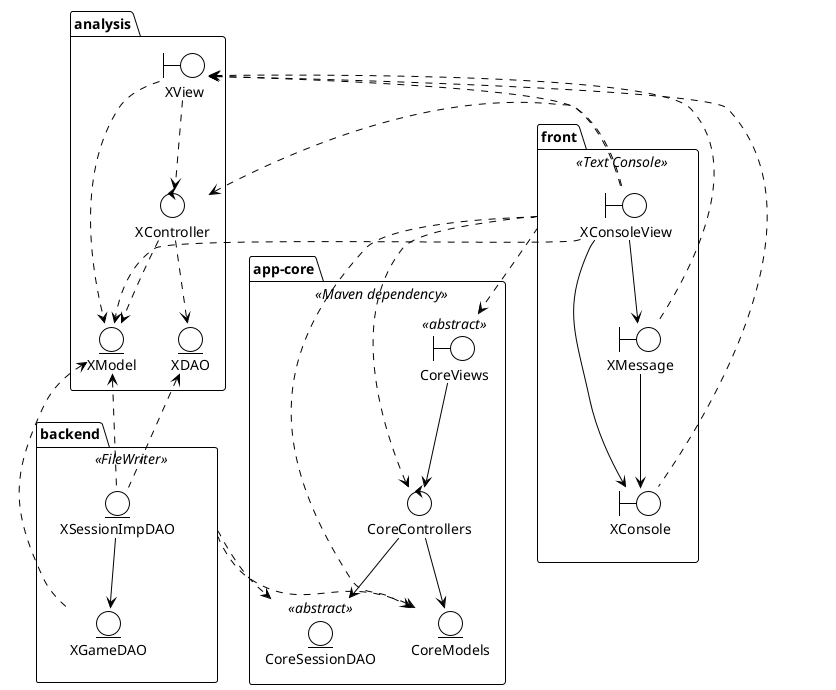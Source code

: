 @startuml analysis-architecture
!theme plain

package analysis{
    boundary XView
    control XController
    entity XDAO
    entity XModel
}


XView ..> XController
XView ..> XModel
XController ..> XModel
XController ..> XDAO

package front <<Text Console>> {
    boundary XConsoleView
    boundary XConsole
    boundary XMessage
}

XConsoleView .up.> XView
XConsoleView .up.> XController
XConsoleView --> XConsole
XConsoleView --> XMessage
XConsoleView ..> XModel
XConsole .up.> XView
XMessage .up.> XView
XMessage --> XConsole

package backend <<FileWriter>> {
    entity XSessionImpDAO
    entity XGameDAO
}

XSessionImpDAO .up.> XDAO
XSessionImpDAO .up.> XModel
XSessionImpDAO --> XGameDAO
XGameDAO .up.> XModel

package app-core <<Maven dependency>> {
    entity CoreSessionDAO <<abstract>>
    boundary CoreViews <<abstract>>
    control CoreControllers
    entity CoreModels
}

CoreControllers --> CoreModels
CoreControllers --> CoreSessionDAO
CoreViews --> CoreControllers

front .left.> CoreControllers
front .down.> CoreViews
front .down.> CoreModels
backend ..> CoreSessionDAO
backend ..> CoreModels

@enduml